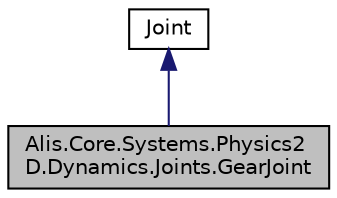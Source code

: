 digraph "Alis.Core.Systems.Physics2D.Dynamics.Joints.GearJoint"
{
 // LATEX_PDF_SIZE
  edge [fontname="Helvetica",fontsize="10",labelfontname="Helvetica",labelfontsize="10"];
  node [fontname="Helvetica",fontsize="10",shape=record];
  Node1 [label="Alis.Core.Systems.Physics2\lD.Dynamics.Joints.GearJoint",height=0.2,width=0.4,color="black", fillcolor="grey75", style="filled", fontcolor="black",tooltip="A gear joint is used to connect two joints together. Either joint can be a revolute or prismatic join..."];
  Node2 -> Node1 [dir="back",color="midnightblue",fontsize="10",style="solid",fontname="Helvetica"];
  Node2 [label="Joint",height=0.2,width=0.4,color="black", fillcolor="white", style="filled",URL="$class_alis_1_1_core_1_1_systems_1_1_physics2_d_1_1_dynamics_1_1_joints_1_1_joint.html",tooltip="The joint class"];
}
